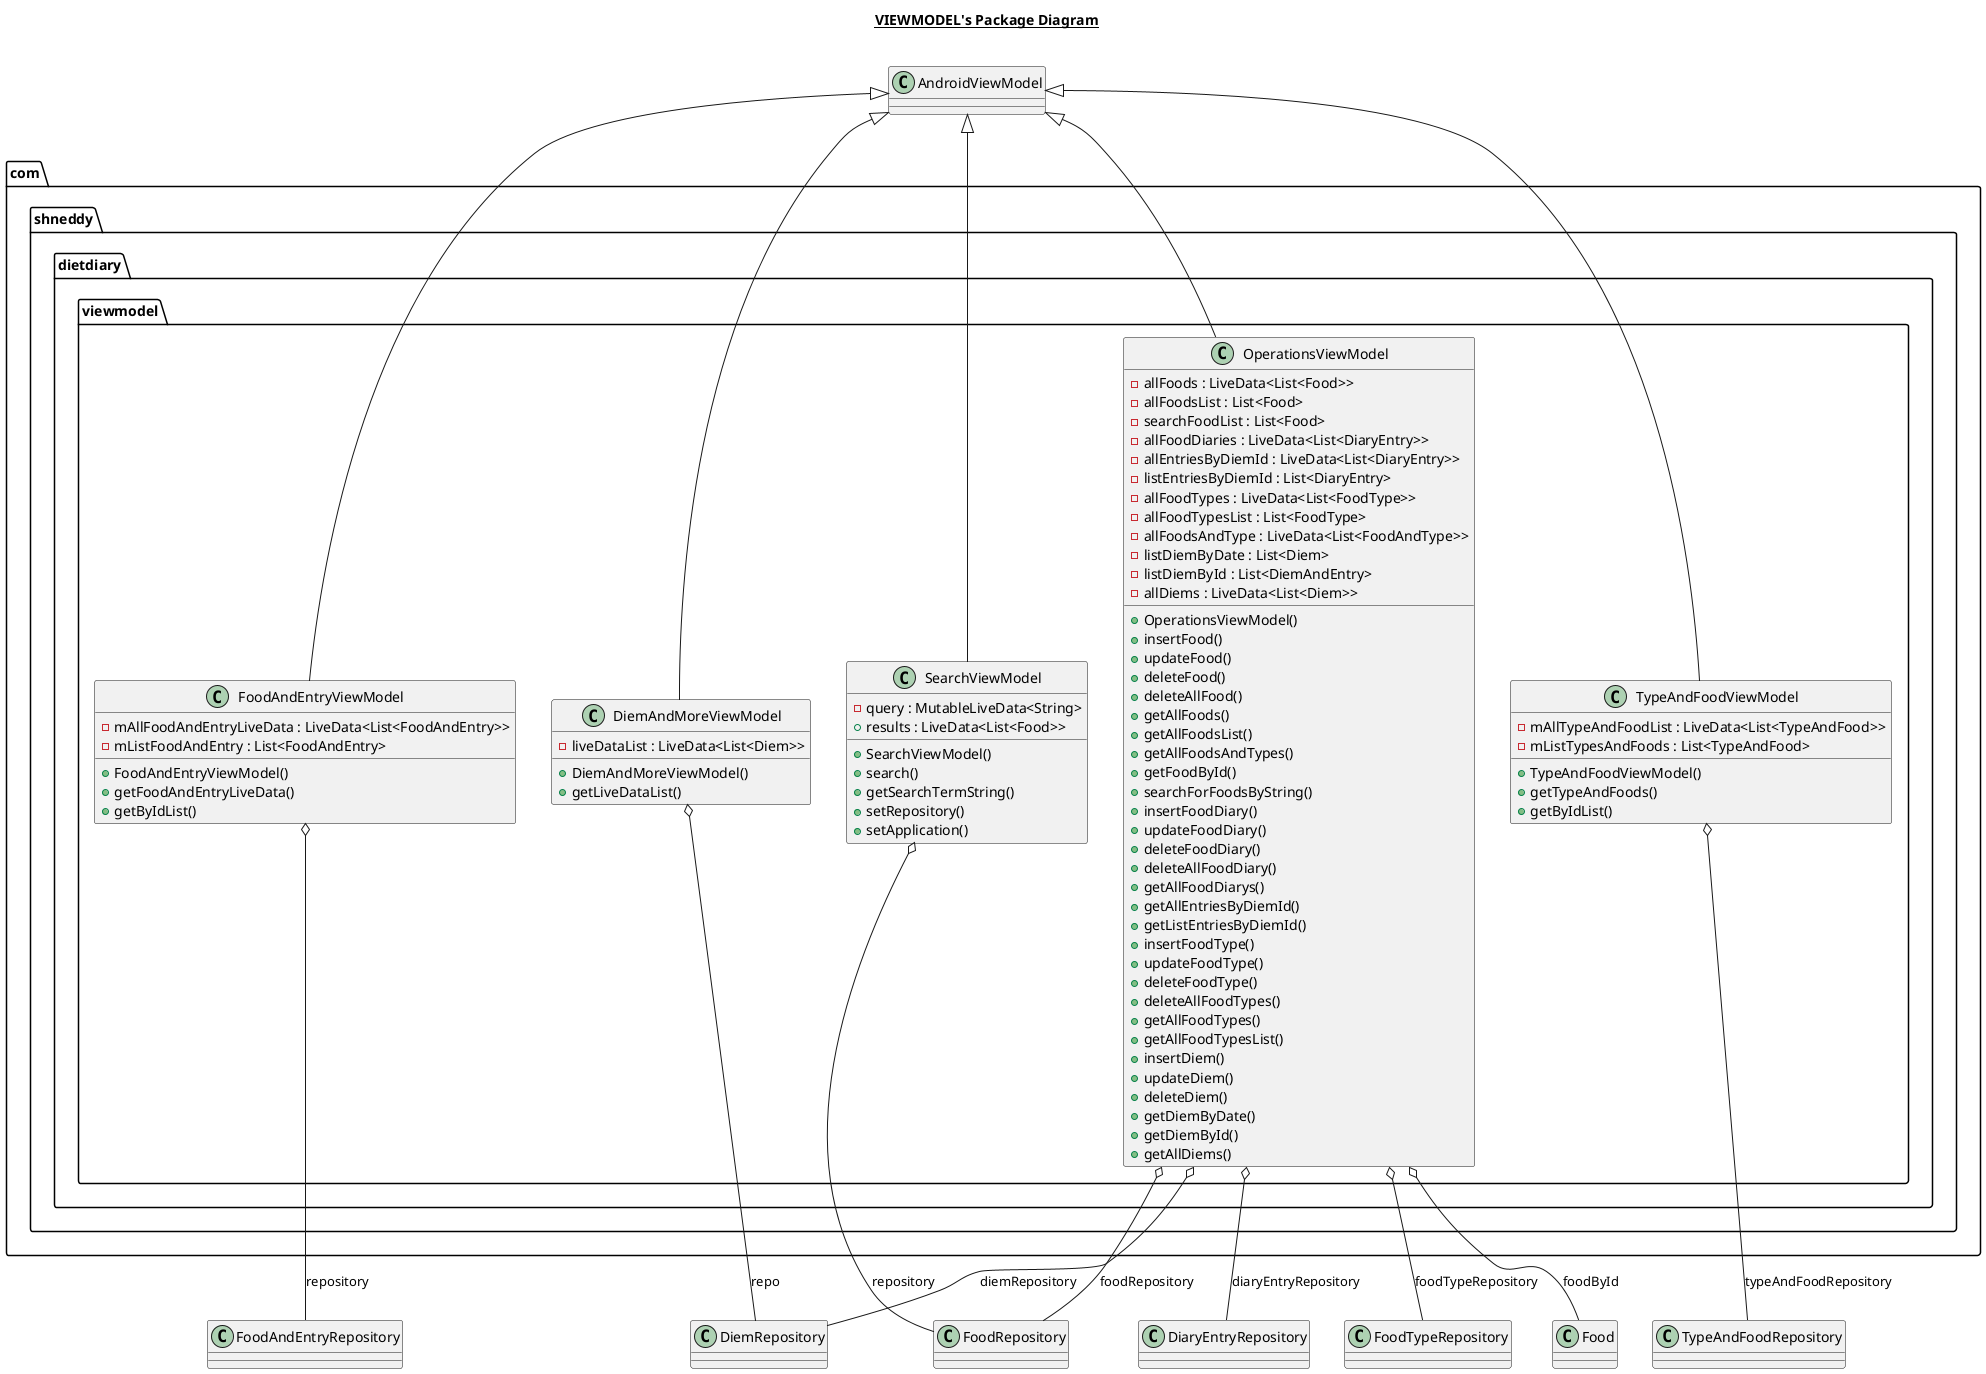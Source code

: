 @startuml

title __VIEWMODEL's Package Diagram__\n

  package com.shneddy.dietdiary {
    package com.shneddy.dietdiary.viewmodel {
      class DiemAndMoreViewModel {
          - liveDataList : LiveData<List<Diem>>
          + DiemAndMoreViewModel()
          + getLiveDataList()
      }
    }
  }
  

  package com.shneddy.dietdiary {
    package com.shneddy.dietdiary.viewmodel {
      class FoodAndEntryViewModel {
          - mAllFoodAndEntryLiveData : LiveData<List<FoodAndEntry>>
          - mListFoodAndEntry : List<FoodAndEntry>
          + FoodAndEntryViewModel()
          + getFoodAndEntryLiveData()
          + getByIdList()
      }
    }
  }
  

  package com.shneddy.dietdiary {
    package com.shneddy.dietdiary.viewmodel {
      class OperationsViewModel {
          - allFoods : LiveData<List<Food>>
          - allFoodsList : List<Food>
          - searchFoodList : List<Food>
          - allFoodDiaries : LiveData<List<DiaryEntry>>
          - allEntriesByDiemId : LiveData<List<DiaryEntry>>
          - listEntriesByDiemId : List<DiaryEntry>
          - allFoodTypes : LiveData<List<FoodType>>
          - allFoodTypesList : List<FoodType>
          - allFoodsAndType : LiveData<List<FoodAndType>>
          - listDiemByDate : List<Diem>
          - listDiemById : List<DiemAndEntry>
          - allDiems : LiveData<List<Diem>>
          + OperationsViewModel()
          + insertFood()
          + updateFood()
          + deleteFood()
          + deleteAllFood()
          + getAllFoods()
          + getAllFoodsList()
          + getAllFoodsAndTypes()
          + getFoodById()
          + searchForFoodsByString()
          + insertFoodDiary()
          + updateFoodDiary()
          + deleteFoodDiary()
          + deleteAllFoodDiary()
          + getAllFoodDiarys()
          + getAllEntriesByDiemId()
          + getListEntriesByDiemId()
          + insertFoodType()
          + updateFoodType()
          + deleteFoodType()
          + deleteAllFoodTypes()
          + getAllFoodTypes()
          + getAllFoodTypesList()
          + insertDiem()
          + updateDiem()
          + deleteDiem()
          + getDiemByDate()
          + getDiemById()
          + getAllDiems()
      }
    }
  }
  

  package com.shneddy.dietdiary {
    package com.shneddy.dietdiary.viewmodel {
      class SearchViewModel {
          - query : MutableLiveData<String>
          + results : LiveData<List<Food>>
          + SearchViewModel()
          + search()
          + getSearchTermString()
          + setRepository()
          + setApplication()
      }
    }
  }
  

  package com.shneddy.dietdiary {
    package com.shneddy.dietdiary.viewmodel {
      class TypeAndFoodViewModel {
          - mAllTypeAndFoodList : LiveData<List<TypeAndFood>>
          - mListTypesAndFoods : List<TypeAndFood>
          + TypeAndFoodViewModel()
          + getTypeAndFoods()
          + getByIdList()
      }
    }
  }


  DiemAndMoreViewModel -up-|> AndroidViewModel
  DiemAndMoreViewModel o-- DiemRepository : repo
  FoodAndEntryViewModel -up-|> AndroidViewModel
  FoodAndEntryViewModel o-- FoodAndEntryRepository : repository
  OperationsViewModel -up-|> AndroidViewModel
  OperationsViewModel o-- FoodRepository : foodRepository
  OperationsViewModel o-- DiaryEntryRepository : diaryEntryRepository
  OperationsViewModel o-- FoodTypeRepository : foodTypeRepository
  OperationsViewModel o-- DiemRepository : diemRepository
  OperationsViewModel o-- Food : foodById
  SearchViewModel -up-|> AndroidViewModel
  SearchViewModel o-- FoodRepository : repository
  TypeAndFoodViewModel -up-|> AndroidViewModel
  TypeAndFoodViewModel o-- TypeAndFoodRepository : typeAndFoodRepository

@enduml


